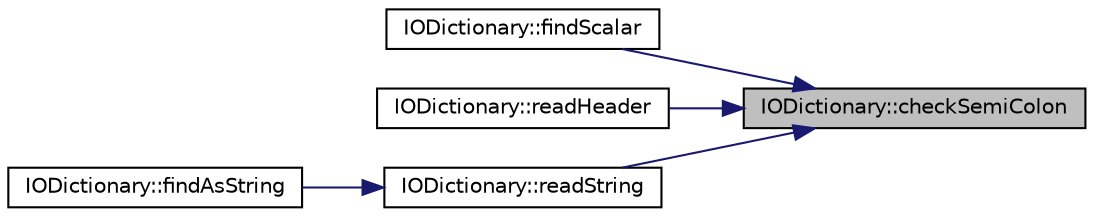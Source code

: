digraph "IODictionary::checkSemiColon"
{
 // LATEX_PDF_SIZE
  edge [fontname="Helvetica",fontsize="10",labelfontname="Helvetica",labelfontsize="10"];
  node [fontname="Helvetica",fontsize="10",shape=record];
  rankdir="RL";
  Node1 [label="IODictionary::checkSemiColon",height=0.2,width=0.4,color="black", fillcolor="grey75", style="filled", fontcolor="black",tooltip=" "];
  Node1 -> Node2 [dir="back",color="midnightblue",fontsize="10",style="solid",fontname="Helvetica"];
  Node2 [label="IODictionary::findScalar",height=0.2,width=0.4,color="black", fillcolor="white", style="filled",URL="$classIODictionary.html#a6960f8d4bed4bdafea376bb12ced26d1",tooltip=" "];
  Node1 -> Node3 [dir="back",color="midnightblue",fontsize="10",style="solid",fontname="Helvetica"];
  Node3 [label="IODictionary::readHeader",height=0.2,width=0.4,color="black", fillcolor="white", style="filled",URL="$classIODictionary.html#a755271f0393e94ec36e9e7c3cbfdda19",tooltip=" "];
  Node1 -> Node4 [dir="back",color="midnightblue",fontsize="10",style="solid",fontname="Helvetica"];
  Node4 [label="IODictionary::readString",height=0.2,width=0.4,color="black", fillcolor="white", style="filled",URL="$classIODictionary.html#a08c652d472665e8a475fb13b1795d25a",tooltip=" "];
  Node4 -> Node5 [dir="back",color="midnightblue",fontsize="10",style="solid",fontname="Helvetica"];
  Node5 [label="IODictionary::findAsString",height=0.2,width=0.4,color="black", fillcolor="white", style="filled",URL="$classIODictionary.html#abe230f43d718bcb7af4acbf83c76387d",tooltip=" "];
}
